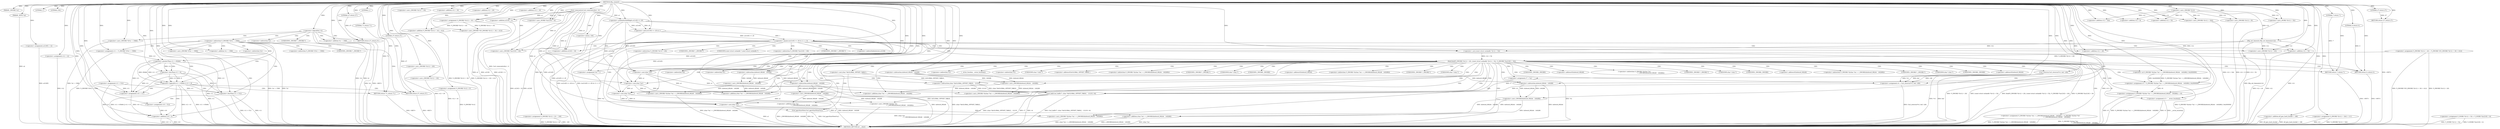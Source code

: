digraph tftp_connect {  
"1000110" [label = "(METHOD,tftp_connect)" ]
"1000389" [label = "(METHOD_RETURN,int __cdecl)" ]
"1000111" [label = "(PARAM,_DWORD *a1)" ]
"1000112" [label = "(PARAM,_BYTE *a2)" ]
"1000123" [label = "(<operator>.assignment,v11 = 512)" ]
"1000127" [label = "(LITERAL,1,)" ]
"1000128" [label = "(LITERAL,336,)" ]
"1000129" [label = "(<operator>.assignment,a1[185] = v2)" ]
"1000134" [label = "(<operator>.assignment,v12 = v2)" ]
"1000138" [label = "(<operator>.logicalNot,!v2)" ]
"1000140" [label = "(RETURN,return 27;,return 27;)" ]
"1000141" [label = "(LITERAL,27,return 27;)" ]
"1000144" [label = "(<operator>.cast,(_DWORD *)(*a1 + 1568))" ]
"1000146" [label = "(<operator>.addition,*a1 + 1568)" ]
"1000151" [label = "(<operator>.assignment,v11 = *(_DWORD *)(*a1 + 1568))" ]
"1000154" [label = "(<operator>.cast,(_DWORD *)(*a1 + 1568))" ]
"1000156" [label = "(<operator>.addition,*a1 + 1568)" ]
"1000161" [label = "(<operator>.logicalOr,v11 > 65464 || v11 < 8)" ]
"1000162" [label = "(<operator>.greaterThan,v11 > 65464)" ]
"1000165" [label = "(<operator>.lessThan,v11 < 8)" ]
"1000168" [label = "(RETURN,return 71;,return 71;)" ]
"1000169" [label = "(LITERAL,71,return 71;)" ]
"1000170" [label = "(<operator>.assignment,v10 = v11)" ]
"1000174" [label = "(<operator>.lessThan,v11 < 512)" ]
"1000177" [label = "(<operator>.assignment,v10 = 512)" ]
"1000182" [label = "(LITERAL,1,)" ]
"1000183" [label = "(<operator>.addition,v10 + 4)" ]
"1000186" [label = "(RETURN,return 27;,return 27;)" ]
"1000187" [label = "(LITERAL,27,return 27;)" ]
"1000189" [label = "(Curl_conncontrol,Curl_conncontrol(a1, 1))" ]
"1000192" [label = "(<operator>.assignment,*(_DWORD *)(v12 + 16) = a1)" ]
"1000194" [label = "(<operator>.cast,(_DWORD *)(v12 + 16))" ]
"1000196" [label = "(<operator>.addition,v12 + 16)" ]
"1000200" [label = "(<operator>.assignment,*(_DWORD *)(v12 + 20) = *(_DWORD *)(*(_DWORD *)(v12 + 16) + 412))" ]
"1000202" [label = "(<operator>.cast,(_DWORD *)(v12 + 20))" ]
"1000204" [label = "(<operator>.addition,v12 + 20)" ]
"1000208" [label = "(<operator>.cast,(_DWORD *)(*(_DWORD *)(v12 + 16) + 412))" ]
"1000210" [label = "(<operator>.addition,*(_DWORD *)(v12 + 16) + 412)" ]
"1000212" [label = "(<operator>.cast,(_DWORD *)(v12 + 16))" ]
"1000214" [label = "(<operator>.addition,v12 + 16)" ]
"1000218" [label = "(<operator>.assignment,*(_DWORD *)v12 = 0)" ]
"1000220" [label = "(<operator>.cast,(_DWORD *)v12)" ]
"1000224" [label = "(<operator>.assignment,*(_DWORD *)(v12 + 8) = -100)" ]
"1000226" [label = "(<operator>.cast,(_DWORD *)(v12 + 8))" ]
"1000228" [label = "(<operator>.addition,v12 + 8)" ]
"1000231" [label = "(<operator>.minus,-100)" ]
"1000233" [label = "(<operator>.addition,elf_gnu_hash_bucket + 188)" ]
"1000236" [label = "(<operator>.assignment,*(_DWORD *)(v12 + 324) = v11)" ]
"1000238" [label = "(<operator>.cast,(_DWORD *)(v12 + 324))" ]
"1000240" [label = "(<operator>.addition,v12 + 324)" ]
"1000244" [label = "(<operator>.assignment,*(_WORD *)(v12 + 52) = *(_WORD *)(a1[18] + 4))" ]
"1000246" [label = "(<operator>.cast,(_WORD *)(v12 + 52))" ]
"1000248" [label = "(<operator>.addition,v12 + 52)" ]
"1000252" [label = "(<operator>.cast,(_WORD *)(a1[18] + 4))" ]
"1000254" [label = "(<operator>.addition,a1[18] + 4)" ]
"1000259" [label = "(tftp_set_timeouts,tftp_set_timeouts(v12))" ]
"1000262" [label = "(<operator>.equals,((a1[145] >> 25) & 1) == 0)" ]
"1000263" [label = "(<operator>.and,(a1[145] >> 25) & 1)" ]
"1000264" [label = "(<operator>.arithmeticShiftRight,a1[145] >> 25)" ]
"1000273" [label = "(bind,bind(*(_DWORD *)(v12 + 20), (const struct sockaddr *)(v12 + 52), *(_DWORD *)(a1[18] + 16)))" ]
"1000275" [label = "(<operator>.cast,(_DWORD *)(v12 + 20))" ]
"1000277" [label = "(<operator>.addition,v12 + 20)" ]
"1000280" [label = "(<operator>.cast,(const struct sockaddr *)(v12 + 52))" ]
"1000282" [label = "(<operator>.addition,v12 + 52)" ]
"1000286" [label = "(<operator>.cast,(_DWORD *)(a1[18] + 16))" ]
"1000288" [label = "(<operator>.addition,a1[18] + 16)" ]
"1000294" [label = "(<operator>.assignment,v7 = *a1)" ]
"1000298" [label = "(<operator>.assignment,v3 = __errno_location())" ]
"1000301" [label = "(<operator>.assignment,v4 = Curl_strerror(*v3, buf, 128))" ]
"1000303" [label = "(Curl_strerror,Curl_strerror(*v3, buf, 128))" ]
"1000308" [label = "(Curl_failf,Curl_failf(v7, (char *)&GLOBAL_OFFSET_TABLE_ - 21219, v4))" ]
"1000310" [label = "(<operator>.subtraction,(char *)&GLOBAL_OFFSET_TABLE_ - 21219)" ]
"1000311" [label = "(<operator>.cast,(char *)&GLOBAL_OFFSET_TABLE_)" ]
"1000317" [label = "(RETURN,return 7;,return 7;)" ]
"1000318" [label = "(LITERAL,7,return 7;)" ]
"1000319" [label = "(<operator>.assignment,v5 = *(_DWORD *)((char *)a1 + (_DWORD)(&dword_89244 - 140288)) | 0x2000000)" ]
"1000321" [label = "(<operator>.or,*(_DWORD *)((char *)a1 + (_DWORD)(&dword_89244 - 140288)) | 0x2000000)" ]
"1000323" [label = "(<operator>.cast,(_DWORD *)((char *)a1 + (_DWORD)(&dword_89244 - 140288)))" ]
"1000325" [label = "(<operator>.addition,(char *)a1 + (_DWORD)(&dword_89244 - 140288))" ]
"1000326" [label = "(<operator>.cast,(char *)a1)" ]
"1000329" [label = "(<operator>.cast,(_DWORD)(&dword_89244 - 140288))" ]
"1000331" [label = "(<operator>.subtraction,&dword_89244 - 140288)" ]
"1000336" [label = "(<operator>.assignment,*(_DWORD *)((char *)a1 + (_DWORD)(&dword_89248 - 140288)) = *(_DWORD *)((char *)a1\n                                                                            + (_DWORD)(&dword_89248 - 140288)))" ]
"1000338" [label = "(<operator>.cast,(_DWORD *)((char *)a1 + (_DWORD)(&dword_89248 - 140288)))" ]
"1000340" [label = "(<operator>.addition,(char *)a1 + (_DWORD)(&dword_89248 - 140288))" ]
"1000341" [label = "(<operator>.cast,(char *)a1)" ]
"1000344" [label = "(<operator>.cast,(_DWORD)(&dword_89248 - 140288))" ]
"1000346" [label = "(<operator>.subtraction,&dword_89248 - 140288)" ]
"1000351" [label = "(<operator>.cast,(_DWORD *)((char *)a1\n                                                                            + (_DWORD)(&dword_89248 - 140288)))" ]
"1000353" [label = "(<operator>.addition,(char *)a1\n                                                                            + (_DWORD)(&dword_89248 - 140288))" ]
"1000354" [label = "(<operator>.cast,(char *)a1)" ]
"1000357" [label = "(<operator>.cast,(_DWORD)(&dword_89248 - 140288))" ]
"1000359" [label = "(<operator>.subtraction,&dword_89248 - 140288)" ]
"1000363" [label = "(<operator>.assignment,*(_DWORD *)((char *)a1 + (_DWORD)(&dword_89244 - 140288)) = v5)" ]
"1000365" [label = "(<operator>.cast,(_DWORD *)((char *)a1 + (_DWORD)(&dword_89244 - 140288)))" ]
"1000367" [label = "(<operator>.addition,(char *)a1 + (_DWORD)(&dword_89244 - 140288))" ]
"1000368" [label = "(<operator>.cast,(char *)a1)" ]
"1000371" [label = "(<operator>.cast,(_DWORD)(&dword_89244 - 140288))" ]
"1000373" [label = "(<operator>.subtraction,&dword_89244 - 140288)" ]
"1000378" [label = "(Curl_pgrsStartNow,Curl_pgrsStartNow(*a1))" ]
"1000381" [label = "(<operator>.assignment,*a2 = 1)" ]
"1000385" [label = "(RETURN,return 0;,return 0;)" ]
"1000386" [label = "(LITERAL,0,return 0;)" ]
"1000387" [label = "(RETURN,return 27;,return 27;)" ]
"1000388" [label = "(LITERAL,27,return 27;)" ]
"1000143" [label = "(<operator>.indirection,*(_DWORD *)(*a1 + 1568))" ]
"1000145" [label = "(UNKNOWN,_DWORD *,_DWORD *)" ]
"1000147" [label = "(<operator>.indirection,*a1)" ]
"1000153" [label = "(<operator>.indirection,*(_DWORD *)(*a1 + 1568))" ]
"1000155" [label = "(UNKNOWN,_DWORD *,_DWORD *)" ]
"1000157" [label = "(<operator>.indirection,*a1)" ]
"1000274" [label = "(<operator>.indirection,*(_DWORD *)(v12 + 20))" ]
"1000276" [label = "(UNKNOWN,_DWORD *,_DWORD *)" ]
"1000281" [label = "(UNKNOWN,const struct sockaddr *,const struct sockaddr *)" ]
"1000285" [label = "(<operator>.indirection,*(_DWORD *)(a1[18] + 16))" ]
"1000287" [label = "(UNKNOWN,_DWORD *,_DWORD *)" ]
"1000289" [label = "(<operator>.indirectIndexAccess,a1[18])" ]
"1000296" [label = "(<operator>.indirection,*a1)" ]
"1000300" [label = "(__errno_location,__errno_location())" ]
"1000304" [label = "(<operator>.indirection,*v3)" ]
"1000312" [label = "(UNKNOWN,char *,char *)" ]
"1000313" [label = "(<operator>.addressOf,&GLOBAL_OFFSET_TABLE_)" ]
"1000322" [label = "(<operator>.indirection,*(_DWORD *)((char *)a1 + (_DWORD)(&dword_89244 - 140288)))" ]
"1000324" [label = "(UNKNOWN,_DWORD *,_DWORD *)" ]
"1000327" [label = "(UNKNOWN,char *,char *)" ]
"1000330" [label = "(UNKNOWN,_DWORD,_DWORD)" ]
"1000332" [label = "(<operator>.addressOf,&dword_89244)" ]
"1000337" [label = "(<operator>.indirection,*(_DWORD *)((char *)a1 + (_DWORD)(&dword_89248 - 140288)))" ]
"1000339" [label = "(UNKNOWN,_DWORD *,_DWORD *)" ]
"1000342" [label = "(UNKNOWN,char *,char *)" ]
"1000345" [label = "(UNKNOWN,_DWORD,_DWORD)" ]
"1000347" [label = "(<operator>.addressOf,&dword_89248)" ]
"1000350" [label = "(<operator>.indirection,*(_DWORD *)((char *)a1\n                                                                            + (_DWORD)(&dword_89248 - 140288)))" ]
"1000352" [label = "(UNKNOWN,_DWORD *,_DWORD *)" ]
"1000355" [label = "(UNKNOWN,char *,char *)" ]
"1000358" [label = "(UNKNOWN,_DWORD,_DWORD)" ]
"1000360" [label = "(<operator>.addressOf,&dword_89248)" ]
"1000364" [label = "(<operator>.indirection,*(_DWORD *)((char *)a1 + (_DWORD)(&dword_89244 - 140288)))" ]
"1000366" [label = "(UNKNOWN,_DWORD *,_DWORD *)" ]
"1000369" [label = "(UNKNOWN,char *,char *)" ]
"1000372" [label = "(UNKNOWN,_DWORD,_DWORD)" ]
"1000374" [label = "(<operator>.addressOf,&dword_89244)" ]
"1000379" [label = "(<operator>.indirection,*a1)" ]
"1000382" [label = "(<operator>.indirection,*a2)" ]
  "1000385" -> "1000389"  [ label = "DDG: <RET>"] 
  "1000233" -> "1000389"  [ label = "DDG: elf_gnu_hash_bucket"] 
  "1000259" -> "1000389"  [ label = "DDG: v12"] 
  "1000288" -> "1000389"  [ label = "DDG: a1[18]"] 
  "1000236" -> "1000389"  [ label = "DDG: v11"] 
  "1000161" -> "1000389"  [ label = "DDG: v11 > 65464 || v11 < 8"] 
  "1000373" -> "1000389"  [ label = "DDG: &dword_89244"] 
  "1000308" -> "1000389"  [ label = "DDG: v4"] 
  "1000192" -> "1000389"  [ label = "DDG: a1"] 
  "1000162" -> "1000389"  [ label = "DDG: v11"] 
  "1000138" -> "1000389"  [ label = "DDG: v2"] 
  "1000189" -> "1000389"  [ label = "DDG: Curl_conncontrol(a1, 1)"] 
  "1000165" -> "1000389"  [ label = "DDG: v11"] 
  "1000259" -> "1000389"  [ label = "DDG: tftp_set_timeouts(v12)"] 
  "1000351" -> "1000389"  [ label = "DDG: (char *)a1\n                                                                            + (_DWORD)(&dword_89248 - 140288)"] 
  "1000174" -> "1000389"  [ label = "DDG: v11 < 512"] 
  "1000319" -> "1000389"  [ label = "DDG: *(_DWORD *)((char *)a1 + (_DWORD)(&dword_89244 - 140288)) | 0x2000000"] 
  "1000123" -> "1000389"  [ label = "DDG: v11"] 
  "1000233" -> "1000389"  [ label = "DDG: elf_gnu_hash_bucket + 188"] 
  "1000336" -> "1000389"  [ label = "DDG: *(_DWORD *)((char *)a1 + (_DWORD)(&dword_89248 - 140288))"] 
  "1000264" -> "1000389"  [ label = "DDG: a1[145]"] 
  "1000308" -> "1000389"  [ label = "DDG: Curl_failf(v7, (char *)&GLOBAL_OFFSET_TABLE_ - 21219, v4)"] 
  "1000183" -> "1000389"  [ label = "DDG: v10"] 
  "1000311" -> "1000389"  [ label = "DDG: &GLOBAL_OFFSET_TABLE_"] 
  "1000210" -> "1000389"  [ label = "DDG: *(_DWORD *)(v12 + 16)"] 
  "1000363" -> "1000389"  [ label = "DDG: *(_DWORD *)((char *)a1 + (_DWORD)(&dword_89244 - 140288))"] 
  "1000156" -> "1000389"  [ label = "DDG: *a1"] 
  "1000129" -> "1000389"  [ label = "DDG: a1[185]"] 
  "1000294" -> "1000389"  [ label = "DDG: *a1"] 
  "1000381" -> "1000389"  [ label = "DDG: *a2"] 
  "1000273" -> "1000389"  [ label = "DDG: *(_DWORD *)(v12 + 20)"] 
  "1000282" -> "1000389"  [ label = "DDG: v12"] 
  "1000368" -> "1000389"  [ label = "DDG: a1"] 
  "1000212" -> "1000389"  [ label = "DDG: v12 + 16"] 
  "1000151" -> "1000389"  [ label = "DDG: *(_DWORD *)(*a1 + 1568)"] 
  "1000367" -> "1000389"  [ label = "DDG: (char *)a1"] 
  "1000183" -> "1000389"  [ label = "DDG: v10 + 4"] 
  "1000202" -> "1000389"  [ label = "DDG: v12 + 20"] 
  "1000308" -> "1000389"  [ label = "DDG: (char *)&GLOBAL_OFFSET_TABLE_ - 21219"] 
  "1000146" -> "1000389"  [ label = "DDG: *a1"] 
  "1000280" -> "1000389"  [ label = "DDG: v12 + 52"] 
  "1000236" -> "1000389"  [ label = "DDG: *(_DWORD *)(v12 + 324)"] 
  "1000275" -> "1000389"  [ label = "DDG: v12 + 20"] 
  "1000262" -> "1000389"  [ label = "DDG: (a1[145] >> 25) & 1"] 
  "1000303" -> "1000389"  [ label = "DDG: *v3"] 
  "1000336" -> "1000389"  [ label = "DDG: *(_DWORD *)((char *)a1\n                                                                            + (_DWORD)(&dword_89248 - 140288))"] 
  "1000365" -> "1000389"  [ label = "DDG: (char *)a1 + (_DWORD)(&dword_89244 - 140288)"] 
  "1000378" -> "1000389"  [ label = "DDG: Curl_pgrsStartNow(*a1)"] 
  "1000138" -> "1000389"  [ label = "DDG: !v2"] 
  "1000286" -> "1000389"  [ label = "DDG: a1[18] + 16"] 
  "1000254" -> "1000389"  [ label = "DDG: a1[18]"] 
  "1000200" -> "1000389"  [ label = "DDG: *(_DWORD *)(*(_DWORD *)(v12 + 16) + 412)"] 
  "1000357" -> "1000389"  [ label = "DDG: &dword_89248 - 140288"] 
  "1000378" -> "1000389"  [ label = "DDG: *a1"] 
  "1000246" -> "1000389"  [ label = "DDG: v12 + 52"] 
  "1000301" -> "1000389"  [ label = "DDG: Curl_strerror(*v3, buf, 128)"] 
  "1000224" -> "1000389"  [ label = "DDG: *(_DWORD *)(v12 + 8)"] 
  "1000224" -> "1000389"  [ label = "DDG: -100"] 
  "1000310" -> "1000389"  [ label = "DDG: (char *)&GLOBAL_OFFSET_TABLE_"] 
  "1000134" -> "1000389"  [ label = "DDG: v12"] 
  "1000273" -> "1000389"  [ label = "DDG: (const struct sockaddr *)(v12 + 52)"] 
  "1000154" -> "1000389"  [ label = "DDG: *a1 + 1568"] 
  "1000303" -> "1000389"  [ label = "DDG: buf"] 
  "1000200" -> "1000389"  [ label = "DDG: *(_DWORD *)(v12 + 20)"] 
  "1000298" -> "1000389"  [ label = "DDG: __errno_location()"] 
  "1000226" -> "1000389"  [ label = "DDG: v12 + 8"] 
  "1000273" -> "1000389"  [ label = "DDG: bind(*(_DWORD *)(v12 + 20), (const struct sockaddr *)(v12 + 52), *(_DWORD *)(a1[18] + 16))"] 
  "1000363" -> "1000389"  [ label = "DDG: v5"] 
  "1000298" -> "1000389"  [ label = "DDG: v3"] 
  "1000263" -> "1000389"  [ label = "DDG: a1[145] >> 25"] 
  "1000353" -> "1000389"  [ label = "DDG: (_DWORD)(&dword_89248 - 140288)"] 
  "1000208" -> "1000389"  [ label = "DDG: *(_DWORD *)(v12 + 16) + 412"] 
  "1000112" -> "1000389"  [ label = "DDG: a2"] 
  "1000338" -> "1000389"  [ label = "DDG: (char *)a1 + (_DWORD)(&dword_89248 - 140288)"] 
  "1000252" -> "1000389"  [ label = "DDG: a1[18] + 4"] 
  "1000308" -> "1000389"  [ label = "DDG: v7"] 
  "1000371" -> "1000389"  [ label = "DDG: &dword_89244 - 140288"] 
  "1000174" -> "1000389"  [ label = "DDG: v11"] 
  "1000262" -> "1000389"  [ label = "DDG: ((a1[145] >> 25) & 1) == 0"] 
  "1000238" -> "1000389"  [ label = "DDG: v12 + 324"] 
  "1000367" -> "1000389"  [ label = "DDG: (_DWORD)(&dword_89244 - 140288)"] 
  "1000244" -> "1000389"  [ label = "DDG: *(_WORD *)(v12 + 52)"] 
  "1000144" -> "1000389"  [ label = "DDG: *a1 + 1568"] 
  "1000161" -> "1000389"  [ label = "DDG: v11 < 8"] 
  "1000273" -> "1000389"  [ label = "DDG: *(_DWORD *)(a1[18] + 16)"] 
  "1000218" -> "1000389"  [ label = "DDG: *(_DWORD *)v12"] 
  "1000161" -> "1000389"  [ label = "DDG: v11 > 65464"] 
  "1000244" -> "1000389"  [ label = "DDG: *(_WORD *)(a1[18] + 4)"] 
  "1000359" -> "1000389"  [ label = "DDG: &dword_89248"] 
  "1000317" -> "1000389"  [ label = "DDG: <RET>"] 
  "1000387" -> "1000389"  [ label = "DDG: <RET>"] 
  "1000140" -> "1000389"  [ label = "DDG: <RET>"] 
  "1000168" -> "1000389"  [ label = "DDG: <RET>"] 
  "1000186" -> "1000389"  [ label = "DDG: <RET>"] 
  "1000110" -> "1000111"  [ label = "DDG: "] 
  "1000110" -> "1000112"  [ label = "DDG: "] 
  "1000110" -> "1000123"  [ label = "DDG: "] 
  "1000110" -> "1000127"  [ label = "DDG: "] 
  "1000110" -> "1000128"  [ label = "DDG: "] 
  "1000110" -> "1000129"  [ label = "DDG: "] 
  "1000110" -> "1000134"  [ label = "DDG: "] 
  "1000110" -> "1000138"  [ label = "DDG: "] 
  "1000141" -> "1000140"  [ label = "DDG: 27"] 
  "1000110" -> "1000140"  [ label = "DDG: "] 
  "1000110" -> "1000141"  [ label = "DDG: "] 
  "1000110" -> "1000144"  [ label = "DDG: "] 
  "1000110" -> "1000146"  [ label = "DDG: "] 
  "1000110" -> "1000151"  [ label = "DDG: "] 
  "1000110" -> "1000154"  [ label = "DDG: "] 
  "1000110" -> "1000156"  [ label = "DDG: "] 
  "1000162" -> "1000161"  [ label = "DDG: v11"] 
  "1000162" -> "1000161"  [ label = "DDG: 65464"] 
  "1000151" -> "1000162"  [ label = "DDG: v11"] 
  "1000110" -> "1000162"  [ label = "DDG: "] 
  "1000165" -> "1000161"  [ label = "DDG: v11"] 
  "1000165" -> "1000161"  [ label = "DDG: 8"] 
  "1000162" -> "1000165"  [ label = "DDG: v11"] 
  "1000110" -> "1000165"  [ label = "DDG: "] 
  "1000169" -> "1000168"  [ label = "DDG: 71"] 
  "1000110" -> "1000168"  [ label = "DDG: "] 
  "1000110" -> "1000169"  [ label = "DDG: "] 
  "1000162" -> "1000170"  [ label = "DDG: v11"] 
  "1000165" -> "1000170"  [ label = "DDG: v11"] 
  "1000123" -> "1000170"  [ label = "DDG: v11"] 
  "1000110" -> "1000170"  [ label = "DDG: "] 
  "1000110" -> "1000174"  [ label = "DDG: "] 
  "1000162" -> "1000174"  [ label = "DDG: v11"] 
  "1000165" -> "1000174"  [ label = "DDG: v11"] 
  "1000123" -> "1000174"  [ label = "DDG: v11"] 
  "1000110" -> "1000177"  [ label = "DDG: "] 
  "1000110" -> "1000182"  [ label = "DDG: "] 
  "1000177" -> "1000183"  [ label = "DDG: v10"] 
  "1000170" -> "1000183"  [ label = "DDG: v10"] 
  "1000110" -> "1000183"  [ label = "DDG: "] 
  "1000187" -> "1000186"  [ label = "DDG: 27"] 
  "1000110" -> "1000186"  [ label = "DDG: "] 
  "1000110" -> "1000187"  [ label = "DDG: "] 
  "1000110" -> "1000189"  [ label = "DDG: "] 
  "1000189" -> "1000192"  [ label = "DDG: a1"] 
  "1000110" -> "1000192"  [ label = "DDG: "] 
  "1000110" -> "1000194"  [ label = "DDG: "] 
  "1000110" -> "1000196"  [ label = "DDG: "] 
  "1000110" -> "1000202"  [ label = "DDG: "] 
  "1000110" -> "1000204"  [ label = "DDG: "] 
  "1000192" -> "1000208"  [ label = "DDG: *(_DWORD *)(v12 + 16)"] 
  "1000110" -> "1000208"  [ label = "DDG: "] 
  "1000192" -> "1000210"  [ label = "DDG: *(_DWORD *)(v12 + 16)"] 
  "1000110" -> "1000212"  [ label = "DDG: "] 
  "1000110" -> "1000214"  [ label = "DDG: "] 
  "1000110" -> "1000210"  [ label = "DDG: "] 
  "1000110" -> "1000218"  [ label = "DDG: "] 
  "1000110" -> "1000220"  [ label = "DDG: "] 
  "1000231" -> "1000224"  [ label = "DDG: 100"] 
  "1000220" -> "1000226"  [ label = "DDG: v12"] 
  "1000110" -> "1000226"  [ label = "DDG: "] 
  "1000220" -> "1000228"  [ label = "DDG: v12"] 
  "1000110" -> "1000228"  [ label = "DDG: "] 
  "1000110" -> "1000231"  [ label = "DDG: "] 
  "1000110" -> "1000233"  [ label = "DDG: "] 
  "1000110" -> "1000236"  [ label = "DDG: "] 
  "1000110" -> "1000238"  [ label = "DDG: "] 
  "1000220" -> "1000238"  [ label = "DDG: v12"] 
  "1000110" -> "1000240"  [ label = "DDG: "] 
  "1000220" -> "1000240"  [ label = "DDG: v12"] 
  "1000110" -> "1000246"  [ label = "DDG: "] 
  "1000220" -> "1000246"  [ label = "DDG: v12"] 
  "1000110" -> "1000248"  [ label = "DDG: "] 
  "1000220" -> "1000248"  [ label = "DDG: v12"] 
  "1000189" -> "1000252"  [ label = "DDG: a1"] 
  "1000110" -> "1000252"  [ label = "DDG: "] 
  "1000189" -> "1000254"  [ label = "DDG: a1"] 
  "1000110" -> "1000254"  [ label = "DDG: "] 
  "1000110" -> "1000259"  [ label = "DDG: "] 
  "1000220" -> "1000259"  [ label = "DDG: v12"] 
  "1000263" -> "1000262"  [ label = "DDG: a1[145] >> 25"] 
  "1000263" -> "1000262"  [ label = "DDG: 1"] 
  "1000264" -> "1000263"  [ label = "DDG: a1[145]"] 
  "1000264" -> "1000263"  [ label = "DDG: 25"] 
  "1000189" -> "1000264"  [ label = "DDG: a1"] 
  "1000110" -> "1000264"  [ label = "DDG: "] 
  "1000110" -> "1000263"  [ label = "DDG: "] 
  "1000110" -> "1000262"  [ label = "DDG: "] 
  "1000200" -> "1000273"  [ label = "DDG: *(_DWORD *)(v12 + 20)"] 
  "1000259" -> "1000275"  [ label = "DDG: v12"] 
  "1000110" -> "1000275"  [ label = "DDG: "] 
  "1000259" -> "1000277"  [ label = "DDG: v12"] 
  "1000110" -> "1000277"  [ label = "DDG: "] 
  "1000280" -> "1000273"  [ label = "DDG: v12 + 52"] 
  "1000110" -> "1000280"  [ label = "DDG: "] 
  "1000259" -> "1000280"  [ label = "DDG: v12"] 
  "1000110" -> "1000282"  [ label = "DDG: "] 
  "1000259" -> "1000282"  [ label = "DDG: v12"] 
  "1000189" -> "1000286"  [ label = "DDG: a1"] 
  "1000110" -> "1000286"  [ label = "DDG: "] 
  "1000189" -> "1000288"  [ label = "DDG: a1"] 
  "1000110" -> "1000288"  [ label = "DDG: "] 
  "1000110" -> "1000294"  [ label = "DDG: "] 
  "1000110" -> "1000298"  [ label = "DDG: "] 
  "1000303" -> "1000301"  [ label = "DDG: *v3"] 
  "1000303" -> "1000301"  [ label = "DDG: buf"] 
  "1000303" -> "1000301"  [ label = "DDG: 128"] 
  "1000110" -> "1000301"  [ label = "DDG: "] 
  "1000110" -> "1000303"  [ label = "DDG: "] 
  "1000294" -> "1000308"  [ label = "DDG: v7"] 
  "1000110" -> "1000308"  [ label = "DDG: "] 
  "1000310" -> "1000308"  [ label = "DDG: (char *)&GLOBAL_OFFSET_TABLE_"] 
  "1000310" -> "1000308"  [ label = "DDG: 21219"] 
  "1000311" -> "1000310"  [ label = "DDG: &GLOBAL_OFFSET_TABLE_"] 
  "1000110" -> "1000310"  [ label = "DDG: "] 
  "1000301" -> "1000308"  [ label = "DDG: v4"] 
  "1000318" -> "1000317"  [ label = "DDG: 7"] 
  "1000110" -> "1000317"  [ label = "DDG: "] 
  "1000110" -> "1000318"  [ label = "DDG: "] 
  "1000321" -> "1000319"  [ label = "DDG: *(_DWORD *)((char *)a1 + (_DWORD)(&dword_89244 - 140288))"] 
  "1000321" -> "1000319"  [ label = "DDG: 0x2000000"] 
  "1000110" -> "1000319"  [ label = "DDG: "] 
  "1000326" -> "1000323"  [ label = "DDG: a1"] 
  "1000329" -> "1000323"  [ label = "DDG: &dword_89244 - 140288"] 
  "1000326" -> "1000325"  [ label = "DDG: a1"] 
  "1000264" -> "1000326"  [ label = "DDG: a1[145]"] 
  "1000110" -> "1000326"  [ label = "DDG: "] 
  "1000189" -> "1000326"  [ label = "DDG: a1"] 
  "1000329" -> "1000325"  [ label = "DDG: &dword_89244 - 140288"] 
  "1000331" -> "1000329"  [ label = "DDG: &dword_89244"] 
  "1000331" -> "1000329"  [ label = "DDG: 140288"] 
  "1000110" -> "1000331"  [ label = "DDG: "] 
  "1000110" -> "1000321"  [ label = "DDG: "] 
  "1000341" -> "1000338"  [ label = "DDG: a1"] 
  "1000344" -> "1000338"  [ label = "DDG: &dword_89248 - 140288"] 
  "1000341" -> "1000340"  [ label = "DDG: a1"] 
  "1000264" -> "1000341"  [ label = "DDG: a1[145]"] 
  "1000326" -> "1000341"  [ label = "DDG: a1"] 
  "1000110" -> "1000341"  [ label = "DDG: "] 
  "1000189" -> "1000341"  [ label = "DDG: a1"] 
  "1000344" -> "1000340"  [ label = "DDG: &dword_89248 - 140288"] 
  "1000346" -> "1000344"  [ label = "DDG: &dword_89248"] 
  "1000346" -> "1000344"  [ label = "DDG: 140288"] 
  "1000110" -> "1000346"  [ label = "DDG: "] 
  "1000354" -> "1000351"  [ label = "DDG: a1"] 
  "1000357" -> "1000351"  [ label = "DDG: &dword_89248 - 140288"] 
  "1000354" -> "1000353"  [ label = "DDG: a1"] 
  "1000264" -> "1000354"  [ label = "DDG: a1[145]"] 
  "1000341" -> "1000354"  [ label = "DDG: a1"] 
  "1000110" -> "1000354"  [ label = "DDG: "] 
  "1000189" -> "1000354"  [ label = "DDG: a1"] 
  "1000357" -> "1000353"  [ label = "DDG: &dword_89248 - 140288"] 
  "1000359" -> "1000357"  [ label = "DDG: &dword_89248"] 
  "1000359" -> "1000357"  [ label = "DDG: 140288"] 
  "1000346" -> "1000359"  [ label = "DDG: &dword_89248"] 
  "1000110" -> "1000359"  [ label = "DDG: "] 
  "1000319" -> "1000363"  [ label = "DDG: v5"] 
  "1000110" -> "1000363"  [ label = "DDG: "] 
  "1000368" -> "1000365"  [ label = "DDG: a1"] 
  "1000371" -> "1000365"  [ label = "DDG: &dword_89244 - 140288"] 
  "1000368" -> "1000367"  [ label = "DDG: a1"] 
  "1000264" -> "1000368"  [ label = "DDG: a1[145]"] 
  "1000354" -> "1000368"  [ label = "DDG: a1"] 
  "1000110" -> "1000368"  [ label = "DDG: "] 
  "1000189" -> "1000368"  [ label = "DDG: a1"] 
  "1000371" -> "1000367"  [ label = "DDG: &dword_89244 - 140288"] 
  "1000373" -> "1000371"  [ label = "DDG: &dword_89244"] 
  "1000373" -> "1000371"  [ label = "DDG: 140288"] 
  "1000331" -> "1000373"  [ label = "DDG: &dword_89244"] 
  "1000110" -> "1000373"  [ label = "DDG: "] 
  "1000110" -> "1000381"  [ label = "DDG: "] 
  "1000386" -> "1000385"  [ label = "DDG: 0"] 
  "1000110" -> "1000385"  [ label = "DDG: "] 
  "1000110" -> "1000386"  [ label = "DDG: "] 
  "1000388" -> "1000387"  [ label = "DDG: 27"] 
  "1000110" -> "1000387"  [ label = "DDG: "] 
  "1000110" -> "1000388"  [ label = "DDG: "] 
  "1000138" -> "1000144"  [ label = "CDG: "] 
  "1000138" -> "1000143"  [ label = "CDG: "] 
  "1000138" -> "1000140"  [ label = "CDG: "] 
  "1000138" -> "1000147"  [ label = "CDG: "] 
  "1000138" -> "1000146"  [ label = "CDG: "] 
  "1000138" -> "1000145"  [ label = "CDG: "] 
  "1000143" -> "1000174"  [ label = "CDG: "] 
  "1000143" -> "1000170"  [ label = "CDG: "] 
  "1000143" -> "1000162"  [ label = "CDG: "] 
  "1000143" -> "1000161"  [ label = "CDG: "] 
  "1000143" -> "1000186"  [ label = "CDG: "] 
  "1000143" -> "1000183"  [ label = "CDG: "] 
  "1000143" -> "1000157"  [ label = "CDG: "] 
  "1000143" -> "1000156"  [ label = "CDG: "] 
  "1000143" -> "1000155"  [ label = "CDG: "] 
  "1000143" -> "1000154"  [ label = "CDG: "] 
  "1000143" -> "1000153"  [ label = "CDG: "] 
  "1000143" -> "1000151"  [ label = "CDG: "] 
  "1000161" -> "1000174"  [ label = "CDG: "] 
  "1000161" -> "1000170"  [ label = "CDG: "] 
  "1000161" -> "1000168"  [ label = "CDG: "] 
  "1000161" -> "1000186"  [ label = "CDG: "] 
  "1000161" -> "1000183"  [ label = "CDG: "] 
  "1000162" -> "1000165"  [ label = "CDG: "] 
  "1000174" -> "1000177"  [ label = "CDG: "] 
  "1000262" -> "1000288"  [ label = "CDG: "] 
  "1000262" -> "1000287"  [ label = "CDG: "] 
  "1000262" -> "1000286"  [ label = "CDG: "] 
  "1000262" -> "1000285"  [ label = "CDG: "] 
  "1000262" -> "1000282"  [ label = "CDG: "] 
  "1000262" -> "1000281"  [ label = "CDG: "] 
  "1000262" -> "1000280"  [ label = "CDG: "] 
  "1000262" -> "1000277"  [ label = "CDG: "] 
  "1000262" -> "1000276"  [ label = "CDG: "] 
  "1000262" -> "1000275"  [ label = "CDG: "] 
  "1000262" -> "1000274"  [ label = "CDG: "] 
  "1000262" -> "1000273"  [ label = "CDG: "] 
  "1000262" -> "1000289"  [ label = "CDG: "] 
  "1000262" -> "1000382"  [ label = "CDG: "] 
  "1000262" -> "1000381"  [ label = "CDG: "] 
  "1000262" -> "1000379"  [ label = "CDG: "] 
  "1000262" -> "1000378"  [ label = "CDG: "] 
  "1000262" -> "1000385"  [ label = "CDG: "] 
  "1000273" -> "1000304"  [ label = "CDG: "] 
  "1000273" -> "1000303"  [ label = "CDG: "] 
  "1000273" -> "1000301"  [ label = "CDG: "] 
  "1000273" -> "1000300"  [ label = "CDG: "] 
  "1000273" -> "1000298"  [ label = "CDG: "] 
  "1000273" -> "1000296"  [ label = "CDG: "] 
  "1000273" -> "1000294"  [ label = "CDG: "] 
  "1000273" -> "1000319"  [ label = "CDG: "] 
  "1000273" -> "1000317"  [ label = "CDG: "] 
  "1000273" -> "1000313"  [ label = "CDG: "] 
  "1000273" -> "1000312"  [ label = "CDG: "] 
  "1000273" -> "1000311"  [ label = "CDG: "] 
  "1000273" -> "1000310"  [ label = "CDG: "] 
  "1000273" -> "1000308"  [ label = "CDG: "] 
  "1000273" -> "1000336"  [ label = "CDG: "] 
  "1000273" -> "1000332"  [ label = "CDG: "] 
  "1000273" -> "1000331"  [ label = "CDG: "] 
  "1000273" -> "1000330"  [ label = "CDG: "] 
  "1000273" -> "1000329"  [ label = "CDG: "] 
  "1000273" -> "1000327"  [ label = "CDG: "] 
  "1000273" -> "1000326"  [ label = "CDG: "] 
  "1000273" -> "1000325"  [ label = "CDG: "] 
  "1000273" -> "1000324"  [ label = "CDG: "] 
  "1000273" -> "1000323"  [ label = "CDG: "] 
  "1000273" -> "1000322"  [ label = "CDG: "] 
  "1000273" -> "1000321"  [ label = "CDG: "] 
  "1000273" -> "1000352"  [ label = "CDG: "] 
  "1000273" -> "1000351"  [ label = "CDG: "] 
  "1000273" -> "1000350"  [ label = "CDG: "] 
  "1000273" -> "1000347"  [ label = "CDG: "] 
  "1000273" -> "1000346"  [ label = "CDG: "] 
  "1000273" -> "1000345"  [ label = "CDG: "] 
  "1000273" -> "1000344"  [ label = "CDG: "] 
  "1000273" -> "1000342"  [ label = "CDG: "] 
  "1000273" -> "1000341"  [ label = "CDG: "] 
  "1000273" -> "1000340"  [ label = "CDG: "] 
  "1000273" -> "1000339"  [ label = "CDG: "] 
  "1000273" -> "1000338"  [ label = "CDG: "] 
  "1000273" -> "1000337"  [ label = "CDG: "] 
  "1000273" -> "1000368"  [ label = "CDG: "] 
  "1000273" -> "1000367"  [ label = "CDG: "] 
  "1000273" -> "1000366"  [ label = "CDG: "] 
  "1000273" -> "1000365"  [ label = "CDG: "] 
  "1000273" -> "1000364"  [ label = "CDG: "] 
  "1000273" -> "1000363"  [ label = "CDG: "] 
  "1000273" -> "1000360"  [ label = "CDG: "] 
  "1000273" -> "1000359"  [ label = "CDG: "] 
  "1000273" -> "1000358"  [ label = "CDG: "] 
  "1000273" -> "1000357"  [ label = "CDG: "] 
  "1000273" -> "1000355"  [ label = "CDG: "] 
  "1000273" -> "1000354"  [ label = "CDG: "] 
  "1000273" -> "1000353"  [ label = "CDG: "] 
  "1000273" -> "1000382"  [ label = "CDG: "] 
  "1000273" -> "1000381"  [ label = "CDG: "] 
  "1000273" -> "1000379"  [ label = "CDG: "] 
  "1000273" -> "1000378"  [ label = "CDG: "] 
  "1000273" -> "1000374"  [ label = "CDG: "] 
  "1000273" -> "1000373"  [ label = "CDG: "] 
  "1000273" -> "1000372"  [ label = "CDG: "] 
  "1000273" -> "1000371"  [ label = "CDG: "] 
  "1000273" -> "1000369"  [ label = "CDG: "] 
  "1000273" -> "1000385"  [ label = "CDG: "] 
}
